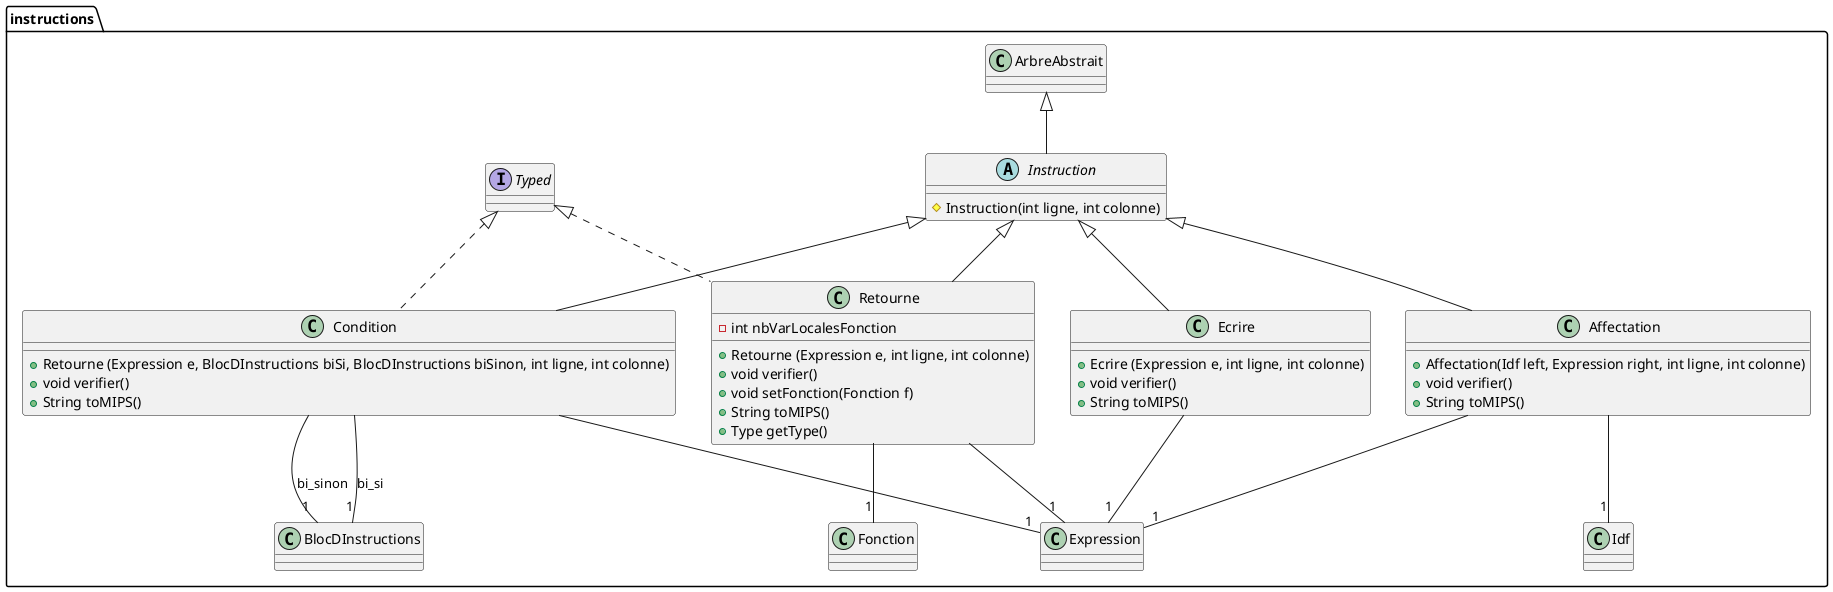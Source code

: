 @startuml
package instructions {

	class Affectation extends Instruction {
		+ Affectation(Idf left, Expression right, int ligne, int colonne)
		+ void verifier()
		+ String toMIPS()
	}

	Affectation --"1" Idf
	Affectation --"1" Expression

	class Ecrire extends Instruction{
		+ Ecrire (Expression e, int ligne, int colonne)
		+ void verifier()
		+ String toMIPS()
	}
	Ecrire --"1" Expression

	abstract class Instruction extends ArbreAbstrait{
		# Instruction(int ligne, int colonne)
	}

	class Retourne extends Instruction implements Typed{
		- int nbVarLocalesFonction
		+ Retourne (Expression e, int ligne, int colonne)
		+ void verifier()
		+ void setFonction(Fonction f)
		+ String toMIPS()
		+ Type getType()
	}
	Retourne --"1" Expression
	Retourne --"1" Fonction

	class Condition extends Instruction implements Typed{
		+ Retourne (Expression e, BlocDInstructions biSi, BlocDInstructions biSinon, int ligne, int colonne)
		+ void verifier()
		+ String toMIPS()
	}
	Condition --"1" Expression
	Condition --"1" BlocDInstructions : bi_si
	Condition --"1" BlocDInstructions : bi_sinon

}
@enduml